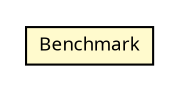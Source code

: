#!/usr/local/bin/dot
#
# Class diagram 
# Generated by UMLGraph version R5_6-24-gf6e263 (http://www.umlgraph.org/)
#

digraph G {
	edge [fontname="Trebuchet MS",fontsize=10,labelfontname="Trebuchet MS",labelfontsize=10];
	node [fontname="Trebuchet MS",fontsize=10,shape=plaintext];
	nodesep=0.25;
	ranksep=0.5;
	// org.maxur.perfmodel.backend.service.Benchmark
	c471 [label=<<table title="org.maxur.perfmodel.backend.service.Benchmark" border="0" cellborder="1" cellspacing="0" cellpadding="2" port="p" bgcolor="lemonChiffon" href="./Benchmark.html">
		<tr><td><table border="0" cellspacing="0" cellpadding="1">
<tr><td align="center" balign="center"><font face="Trebuchet MS"> Benchmark </font></td></tr>
		</table></td></tr>
		</table>>, URL="./Benchmark.html", fontname="Trebuchet MS", fontcolor="black", fontsize=9.0];
}

